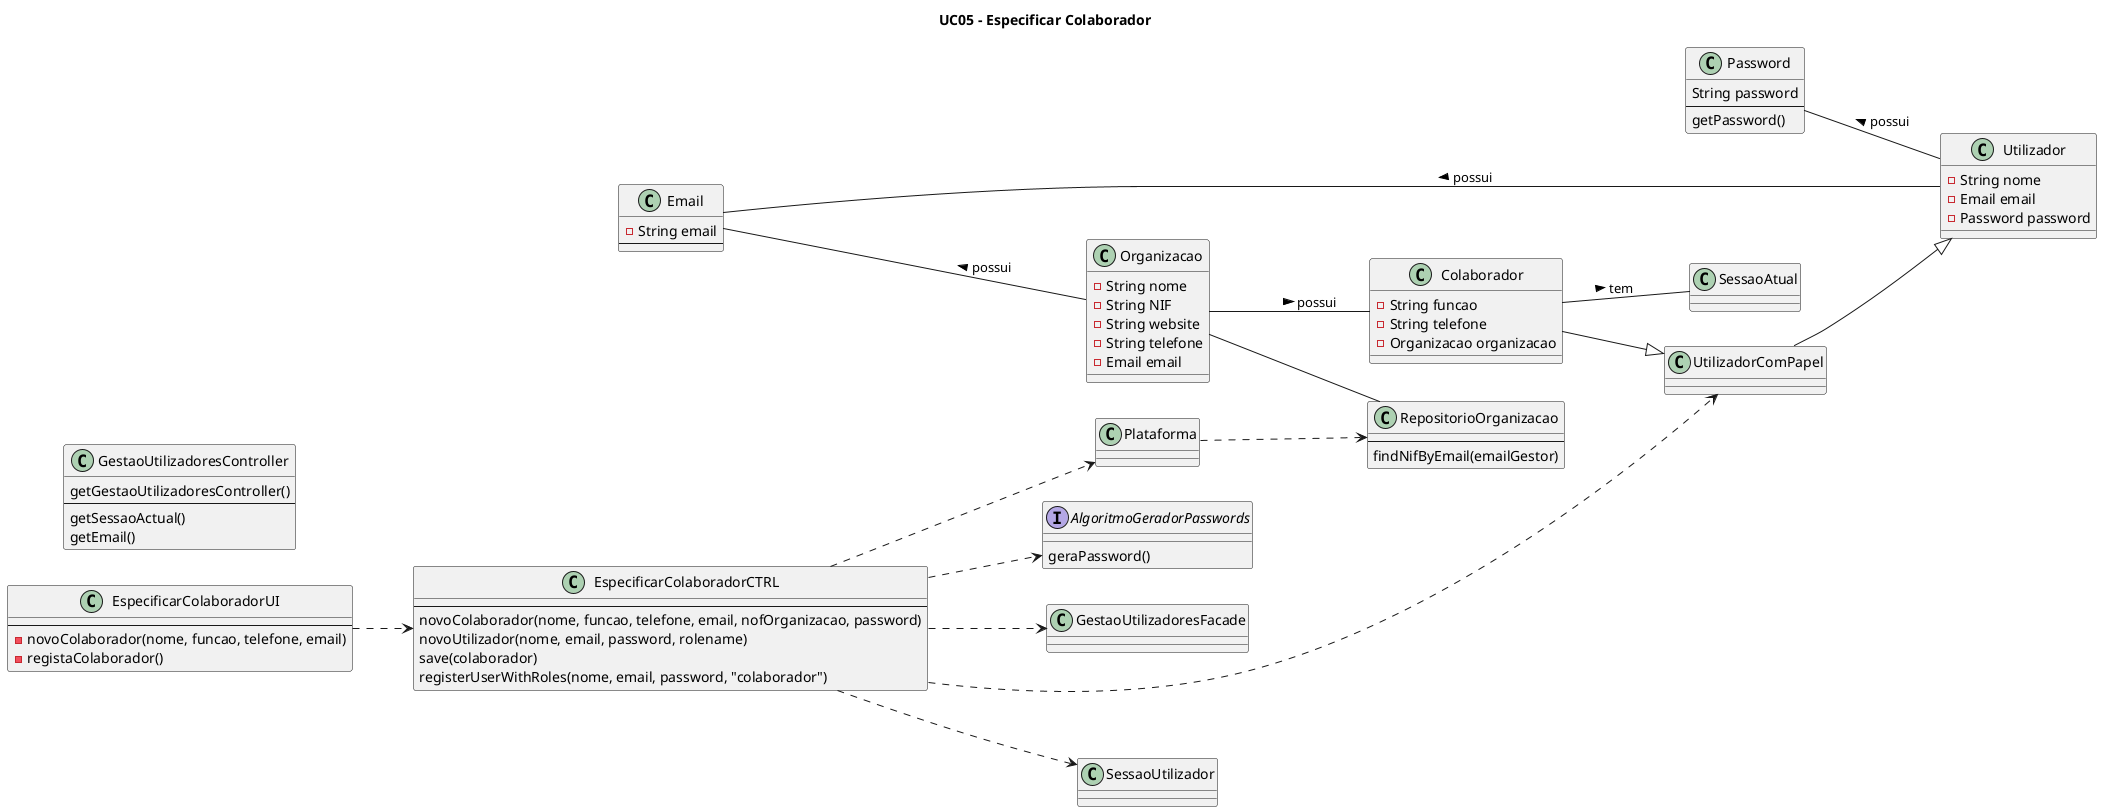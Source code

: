 @startuml

title UC05 - Especificar Colaborador

left to right direction


class EspecificarColaboradorUI{
    --
    -novoColaborador(nome, funcao, telefone, email)
    -registaColaborador()
}

class EspecificarColaboradorCTRL{
    --
    novoColaborador(nome, funcao, telefone, email, nofOrganizacao, password)
    novoUtilizador(nome, email, password, rolename)
    save(colaborador)
    registerUserWithRoles(nome, email, password, "colaborador")
}

class Organizacao {
    -String nome
    -String NIF
    -String website
    -String telefone
    -Email email
}

class Colaborador {
    -String funcao
    -String telefone
    -Organizacao organizacao
}

class Utilizador {
    -String nome
    -Email email
    -Password password
}

class GestaoUtilizadoresController{
    getGestaoUtilizadoresController()
    --
    getSessaoActual()
    getEmail()
}

class RepositorioOrganizacao{
    --
    findNifByEmail(emailGestor)
}

interface AlgoritmoGeradorPasswords{
    geraPassword()
}

class Password{
    String password
    --
    getPassword()
}

class Email {
    -String email
    --
}

EspecificarColaboradorUI ..> EspecificarColaboradorCTRL
EspecificarColaboradorCTRL ..> Plataforma
EspecificarColaboradorCTRL ..> GestaoUtilizadoresFacade
EspecificarColaboradorCTRL ..> SessaoUtilizador
Organizacao -- Colaborador: possui >
Colaborador --|> UtilizadorComPapel
UtilizadorComPapel --|> Utilizador
Email -- Utilizador: < possui
Password -- Utilizador: < possui
Email -- Organizacao: < possui
Organizacao -- RepositorioOrganizacao
Colaborador -- SessaoAtual: tem >
EspecificarColaboradorCTRL ..> UtilizadorComPapel
EspecificarColaboradorCTRL ..> AlgoritmoGeradorPasswords
Plataforma ..> RepositorioOrganizacao


@enduml